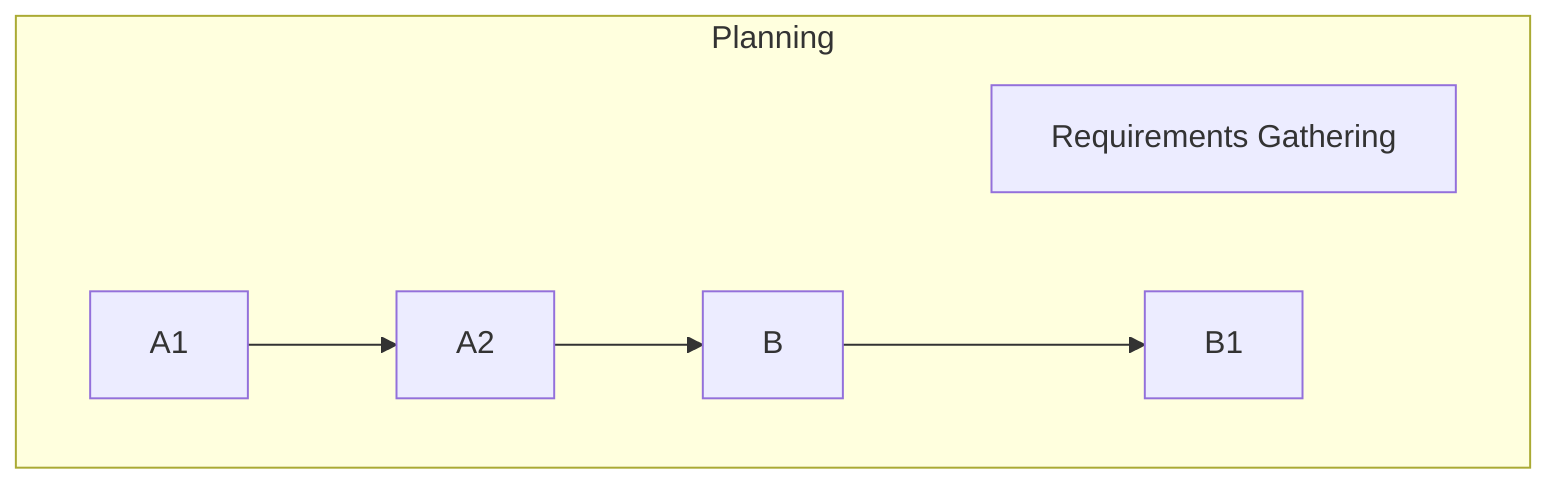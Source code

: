 flowchart TD
    A[Requirements Gathering]
    A1
    A2
    B
    B1
    A1 --> A2
    A2 --> B
    B --> B1
    subgraph Planning
        A
        A1
        A2
        B
        B1
    end